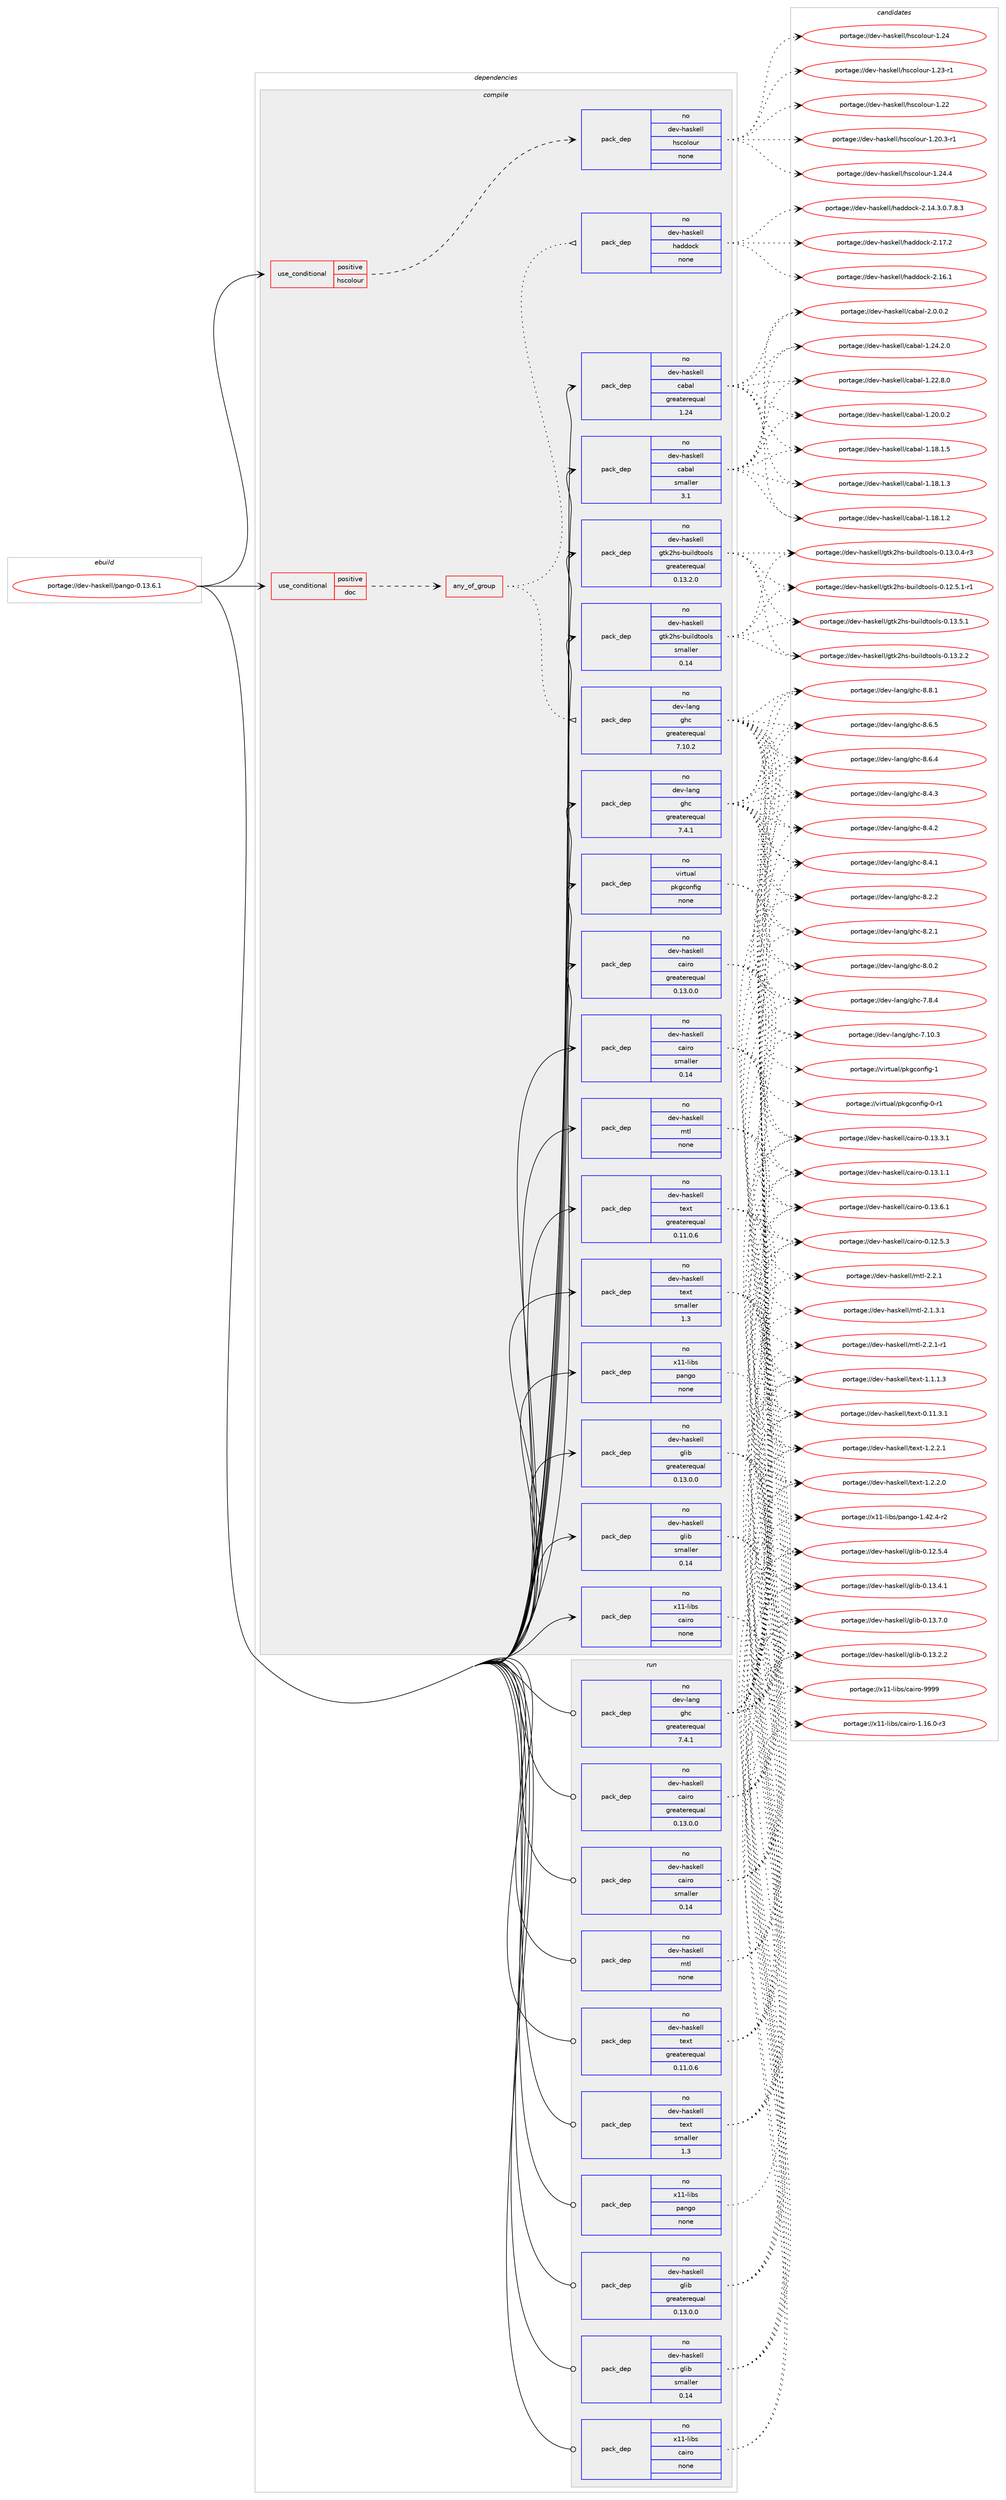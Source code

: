 digraph prolog {

# *************
# Graph options
# *************

newrank=true;
concentrate=true;
compound=true;
graph [rankdir=LR,fontname=Helvetica,fontsize=10,ranksep=1.5];#, ranksep=2.5, nodesep=0.2];
edge  [arrowhead=vee];
node  [fontname=Helvetica,fontsize=10];

# **********
# The ebuild
# **********

subgraph cluster_leftcol {
color=gray;
label=<<i>ebuild</i>>;
id [label="portage://dev-haskell/pango-0.13.6.1", color=red, width=4, href="../dev-haskell/pango-0.13.6.1.svg"];
}

# ****************
# The dependencies
# ****************

subgraph cluster_midcol {
color=gray;
label=<<i>dependencies</i>>;
subgraph cluster_compile {
fillcolor="#eeeeee";
style=filled;
label=<<i>compile</i>>;
subgraph cond132307 {
dependency549169 [label=<<TABLE BORDER="0" CELLBORDER="1" CELLSPACING="0" CELLPADDING="4"><TR><TD ROWSPAN="3" CELLPADDING="10">use_conditional</TD></TR><TR><TD>positive</TD></TR><TR><TD>doc</TD></TR></TABLE>>, shape=none, color=red];
subgraph any5945 {
dependency549170 [label=<<TABLE BORDER="0" CELLBORDER="1" CELLSPACING="0" CELLPADDING="4"><TR><TD CELLPADDING="10">any_of_group</TD></TR></TABLE>>, shape=none, color=red];subgraph pack410680 {
dependency549171 [label=<<TABLE BORDER="0" CELLBORDER="1" CELLSPACING="0" CELLPADDING="4" WIDTH="220"><TR><TD ROWSPAN="6" CELLPADDING="30">pack_dep</TD></TR><TR><TD WIDTH="110">no</TD></TR><TR><TD>dev-haskell</TD></TR><TR><TD>haddock</TD></TR><TR><TD>none</TD></TR><TR><TD></TD></TR></TABLE>>, shape=none, color=blue];
}
dependency549170:e -> dependency549171:w [weight=20,style="dotted",arrowhead="oinv"];
subgraph pack410681 {
dependency549172 [label=<<TABLE BORDER="0" CELLBORDER="1" CELLSPACING="0" CELLPADDING="4" WIDTH="220"><TR><TD ROWSPAN="6" CELLPADDING="30">pack_dep</TD></TR><TR><TD WIDTH="110">no</TD></TR><TR><TD>dev-lang</TD></TR><TR><TD>ghc</TD></TR><TR><TD>greaterequal</TD></TR><TR><TD>7.10.2</TD></TR></TABLE>>, shape=none, color=blue];
}
dependency549170:e -> dependency549172:w [weight=20,style="dotted",arrowhead="oinv"];
}
dependency549169:e -> dependency549170:w [weight=20,style="dashed",arrowhead="vee"];
}
id:e -> dependency549169:w [weight=20,style="solid",arrowhead="vee"];
subgraph cond132308 {
dependency549173 [label=<<TABLE BORDER="0" CELLBORDER="1" CELLSPACING="0" CELLPADDING="4"><TR><TD ROWSPAN="3" CELLPADDING="10">use_conditional</TD></TR><TR><TD>positive</TD></TR><TR><TD>hscolour</TD></TR></TABLE>>, shape=none, color=red];
subgraph pack410682 {
dependency549174 [label=<<TABLE BORDER="0" CELLBORDER="1" CELLSPACING="0" CELLPADDING="4" WIDTH="220"><TR><TD ROWSPAN="6" CELLPADDING="30">pack_dep</TD></TR><TR><TD WIDTH="110">no</TD></TR><TR><TD>dev-haskell</TD></TR><TR><TD>hscolour</TD></TR><TR><TD>none</TD></TR><TR><TD></TD></TR></TABLE>>, shape=none, color=blue];
}
dependency549173:e -> dependency549174:w [weight=20,style="dashed",arrowhead="vee"];
}
id:e -> dependency549173:w [weight=20,style="solid",arrowhead="vee"];
subgraph pack410683 {
dependency549175 [label=<<TABLE BORDER="0" CELLBORDER="1" CELLSPACING="0" CELLPADDING="4" WIDTH="220"><TR><TD ROWSPAN="6" CELLPADDING="30">pack_dep</TD></TR><TR><TD WIDTH="110">no</TD></TR><TR><TD>dev-haskell</TD></TR><TR><TD>cabal</TD></TR><TR><TD>greaterequal</TD></TR><TR><TD>1.24</TD></TR></TABLE>>, shape=none, color=blue];
}
id:e -> dependency549175:w [weight=20,style="solid",arrowhead="vee"];
subgraph pack410684 {
dependency549176 [label=<<TABLE BORDER="0" CELLBORDER="1" CELLSPACING="0" CELLPADDING="4" WIDTH="220"><TR><TD ROWSPAN="6" CELLPADDING="30">pack_dep</TD></TR><TR><TD WIDTH="110">no</TD></TR><TR><TD>dev-haskell</TD></TR><TR><TD>cabal</TD></TR><TR><TD>smaller</TD></TR><TR><TD>3.1</TD></TR></TABLE>>, shape=none, color=blue];
}
id:e -> dependency549176:w [weight=20,style="solid",arrowhead="vee"];
subgraph pack410685 {
dependency549177 [label=<<TABLE BORDER="0" CELLBORDER="1" CELLSPACING="0" CELLPADDING="4" WIDTH="220"><TR><TD ROWSPAN="6" CELLPADDING="30">pack_dep</TD></TR><TR><TD WIDTH="110">no</TD></TR><TR><TD>dev-haskell</TD></TR><TR><TD>cairo</TD></TR><TR><TD>greaterequal</TD></TR><TR><TD>0.13.0.0</TD></TR></TABLE>>, shape=none, color=blue];
}
id:e -> dependency549177:w [weight=20,style="solid",arrowhead="vee"];
subgraph pack410686 {
dependency549178 [label=<<TABLE BORDER="0" CELLBORDER="1" CELLSPACING="0" CELLPADDING="4" WIDTH="220"><TR><TD ROWSPAN="6" CELLPADDING="30">pack_dep</TD></TR><TR><TD WIDTH="110">no</TD></TR><TR><TD>dev-haskell</TD></TR><TR><TD>cairo</TD></TR><TR><TD>smaller</TD></TR><TR><TD>0.14</TD></TR></TABLE>>, shape=none, color=blue];
}
id:e -> dependency549178:w [weight=20,style="solid",arrowhead="vee"];
subgraph pack410687 {
dependency549179 [label=<<TABLE BORDER="0" CELLBORDER="1" CELLSPACING="0" CELLPADDING="4" WIDTH="220"><TR><TD ROWSPAN="6" CELLPADDING="30">pack_dep</TD></TR><TR><TD WIDTH="110">no</TD></TR><TR><TD>dev-haskell</TD></TR><TR><TD>glib</TD></TR><TR><TD>greaterequal</TD></TR><TR><TD>0.13.0.0</TD></TR></TABLE>>, shape=none, color=blue];
}
id:e -> dependency549179:w [weight=20,style="solid",arrowhead="vee"];
subgraph pack410688 {
dependency549180 [label=<<TABLE BORDER="0" CELLBORDER="1" CELLSPACING="0" CELLPADDING="4" WIDTH="220"><TR><TD ROWSPAN="6" CELLPADDING="30">pack_dep</TD></TR><TR><TD WIDTH="110">no</TD></TR><TR><TD>dev-haskell</TD></TR><TR><TD>glib</TD></TR><TR><TD>smaller</TD></TR><TR><TD>0.14</TD></TR></TABLE>>, shape=none, color=blue];
}
id:e -> dependency549180:w [weight=20,style="solid",arrowhead="vee"];
subgraph pack410689 {
dependency549181 [label=<<TABLE BORDER="0" CELLBORDER="1" CELLSPACING="0" CELLPADDING="4" WIDTH="220"><TR><TD ROWSPAN="6" CELLPADDING="30">pack_dep</TD></TR><TR><TD WIDTH="110">no</TD></TR><TR><TD>dev-haskell</TD></TR><TR><TD>gtk2hs-buildtools</TD></TR><TR><TD>greaterequal</TD></TR><TR><TD>0.13.2.0</TD></TR></TABLE>>, shape=none, color=blue];
}
id:e -> dependency549181:w [weight=20,style="solid",arrowhead="vee"];
subgraph pack410690 {
dependency549182 [label=<<TABLE BORDER="0" CELLBORDER="1" CELLSPACING="0" CELLPADDING="4" WIDTH="220"><TR><TD ROWSPAN="6" CELLPADDING="30">pack_dep</TD></TR><TR><TD WIDTH="110">no</TD></TR><TR><TD>dev-haskell</TD></TR><TR><TD>gtk2hs-buildtools</TD></TR><TR><TD>smaller</TD></TR><TR><TD>0.14</TD></TR></TABLE>>, shape=none, color=blue];
}
id:e -> dependency549182:w [weight=20,style="solid",arrowhead="vee"];
subgraph pack410691 {
dependency549183 [label=<<TABLE BORDER="0" CELLBORDER="1" CELLSPACING="0" CELLPADDING="4" WIDTH="220"><TR><TD ROWSPAN="6" CELLPADDING="30">pack_dep</TD></TR><TR><TD WIDTH="110">no</TD></TR><TR><TD>dev-haskell</TD></TR><TR><TD>mtl</TD></TR><TR><TD>none</TD></TR><TR><TD></TD></TR></TABLE>>, shape=none, color=blue];
}
id:e -> dependency549183:w [weight=20,style="solid",arrowhead="vee"];
subgraph pack410692 {
dependency549184 [label=<<TABLE BORDER="0" CELLBORDER="1" CELLSPACING="0" CELLPADDING="4" WIDTH="220"><TR><TD ROWSPAN="6" CELLPADDING="30">pack_dep</TD></TR><TR><TD WIDTH="110">no</TD></TR><TR><TD>dev-haskell</TD></TR><TR><TD>text</TD></TR><TR><TD>greaterequal</TD></TR><TR><TD>0.11.0.6</TD></TR></TABLE>>, shape=none, color=blue];
}
id:e -> dependency549184:w [weight=20,style="solid",arrowhead="vee"];
subgraph pack410693 {
dependency549185 [label=<<TABLE BORDER="0" CELLBORDER="1" CELLSPACING="0" CELLPADDING="4" WIDTH="220"><TR><TD ROWSPAN="6" CELLPADDING="30">pack_dep</TD></TR><TR><TD WIDTH="110">no</TD></TR><TR><TD>dev-haskell</TD></TR><TR><TD>text</TD></TR><TR><TD>smaller</TD></TR><TR><TD>1.3</TD></TR></TABLE>>, shape=none, color=blue];
}
id:e -> dependency549185:w [weight=20,style="solid",arrowhead="vee"];
subgraph pack410694 {
dependency549186 [label=<<TABLE BORDER="0" CELLBORDER="1" CELLSPACING="0" CELLPADDING="4" WIDTH="220"><TR><TD ROWSPAN="6" CELLPADDING="30">pack_dep</TD></TR><TR><TD WIDTH="110">no</TD></TR><TR><TD>dev-lang</TD></TR><TR><TD>ghc</TD></TR><TR><TD>greaterequal</TD></TR><TR><TD>7.4.1</TD></TR></TABLE>>, shape=none, color=blue];
}
id:e -> dependency549186:w [weight=20,style="solid",arrowhead="vee"];
subgraph pack410695 {
dependency549187 [label=<<TABLE BORDER="0" CELLBORDER="1" CELLSPACING="0" CELLPADDING="4" WIDTH="220"><TR><TD ROWSPAN="6" CELLPADDING="30">pack_dep</TD></TR><TR><TD WIDTH="110">no</TD></TR><TR><TD>virtual</TD></TR><TR><TD>pkgconfig</TD></TR><TR><TD>none</TD></TR><TR><TD></TD></TR></TABLE>>, shape=none, color=blue];
}
id:e -> dependency549187:w [weight=20,style="solid",arrowhead="vee"];
subgraph pack410696 {
dependency549188 [label=<<TABLE BORDER="0" CELLBORDER="1" CELLSPACING="0" CELLPADDING="4" WIDTH="220"><TR><TD ROWSPAN="6" CELLPADDING="30">pack_dep</TD></TR><TR><TD WIDTH="110">no</TD></TR><TR><TD>x11-libs</TD></TR><TR><TD>cairo</TD></TR><TR><TD>none</TD></TR><TR><TD></TD></TR></TABLE>>, shape=none, color=blue];
}
id:e -> dependency549188:w [weight=20,style="solid",arrowhead="vee"];
subgraph pack410697 {
dependency549189 [label=<<TABLE BORDER="0" CELLBORDER="1" CELLSPACING="0" CELLPADDING="4" WIDTH="220"><TR><TD ROWSPAN="6" CELLPADDING="30">pack_dep</TD></TR><TR><TD WIDTH="110">no</TD></TR><TR><TD>x11-libs</TD></TR><TR><TD>pango</TD></TR><TR><TD>none</TD></TR><TR><TD></TD></TR></TABLE>>, shape=none, color=blue];
}
id:e -> dependency549189:w [weight=20,style="solid",arrowhead="vee"];
}
subgraph cluster_compileandrun {
fillcolor="#eeeeee";
style=filled;
label=<<i>compile and run</i>>;
}
subgraph cluster_run {
fillcolor="#eeeeee";
style=filled;
label=<<i>run</i>>;
subgraph pack410698 {
dependency549190 [label=<<TABLE BORDER="0" CELLBORDER="1" CELLSPACING="0" CELLPADDING="4" WIDTH="220"><TR><TD ROWSPAN="6" CELLPADDING="30">pack_dep</TD></TR><TR><TD WIDTH="110">no</TD></TR><TR><TD>dev-haskell</TD></TR><TR><TD>cairo</TD></TR><TR><TD>greaterequal</TD></TR><TR><TD>0.13.0.0</TD></TR></TABLE>>, shape=none, color=blue];
}
id:e -> dependency549190:w [weight=20,style="solid",arrowhead="odot"];
subgraph pack410699 {
dependency549191 [label=<<TABLE BORDER="0" CELLBORDER="1" CELLSPACING="0" CELLPADDING="4" WIDTH="220"><TR><TD ROWSPAN="6" CELLPADDING="30">pack_dep</TD></TR><TR><TD WIDTH="110">no</TD></TR><TR><TD>dev-haskell</TD></TR><TR><TD>cairo</TD></TR><TR><TD>smaller</TD></TR><TR><TD>0.14</TD></TR></TABLE>>, shape=none, color=blue];
}
id:e -> dependency549191:w [weight=20,style="solid",arrowhead="odot"];
subgraph pack410700 {
dependency549192 [label=<<TABLE BORDER="0" CELLBORDER="1" CELLSPACING="0" CELLPADDING="4" WIDTH="220"><TR><TD ROWSPAN="6" CELLPADDING="30">pack_dep</TD></TR><TR><TD WIDTH="110">no</TD></TR><TR><TD>dev-haskell</TD></TR><TR><TD>glib</TD></TR><TR><TD>greaterequal</TD></TR><TR><TD>0.13.0.0</TD></TR></TABLE>>, shape=none, color=blue];
}
id:e -> dependency549192:w [weight=20,style="solid",arrowhead="odot"];
subgraph pack410701 {
dependency549193 [label=<<TABLE BORDER="0" CELLBORDER="1" CELLSPACING="0" CELLPADDING="4" WIDTH="220"><TR><TD ROWSPAN="6" CELLPADDING="30">pack_dep</TD></TR><TR><TD WIDTH="110">no</TD></TR><TR><TD>dev-haskell</TD></TR><TR><TD>glib</TD></TR><TR><TD>smaller</TD></TR><TR><TD>0.14</TD></TR></TABLE>>, shape=none, color=blue];
}
id:e -> dependency549193:w [weight=20,style="solid",arrowhead="odot"];
subgraph pack410702 {
dependency549194 [label=<<TABLE BORDER="0" CELLBORDER="1" CELLSPACING="0" CELLPADDING="4" WIDTH="220"><TR><TD ROWSPAN="6" CELLPADDING="30">pack_dep</TD></TR><TR><TD WIDTH="110">no</TD></TR><TR><TD>dev-haskell</TD></TR><TR><TD>mtl</TD></TR><TR><TD>none</TD></TR><TR><TD></TD></TR></TABLE>>, shape=none, color=blue];
}
id:e -> dependency549194:w [weight=20,style="solid",arrowhead="odot"];
subgraph pack410703 {
dependency549195 [label=<<TABLE BORDER="0" CELLBORDER="1" CELLSPACING="0" CELLPADDING="4" WIDTH="220"><TR><TD ROWSPAN="6" CELLPADDING="30">pack_dep</TD></TR><TR><TD WIDTH="110">no</TD></TR><TR><TD>dev-haskell</TD></TR><TR><TD>text</TD></TR><TR><TD>greaterequal</TD></TR><TR><TD>0.11.0.6</TD></TR></TABLE>>, shape=none, color=blue];
}
id:e -> dependency549195:w [weight=20,style="solid",arrowhead="odot"];
subgraph pack410704 {
dependency549196 [label=<<TABLE BORDER="0" CELLBORDER="1" CELLSPACING="0" CELLPADDING="4" WIDTH="220"><TR><TD ROWSPAN="6" CELLPADDING="30">pack_dep</TD></TR><TR><TD WIDTH="110">no</TD></TR><TR><TD>dev-haskell</TD></TR><TR><TD>text</TD></TR><TR><TD>smaller</TD></TR><TR><TD>1.3</TD></TR></TABLE>>, shape=none, color=blue];
}
id:e -> dependency549196:w [weight=20,style="solid",arrowhead="odot"];
subgraph pack410705 {
dependency549197 [label=<<TABLE BORDER="0" CELLBORDER="1" CELLSPACING="0" CELLPADDING="4" WIDTH="220"><TR><TD ROWSPAN="6" CELLPADDING="30">pack_dep</TD></TR><TR><TD WIDTH="110">no</TD></TR><TR><TD>dev-lang</TD></TR><TR><TD>ghc</TD></TR><TR><TD>greaterequal</TD></TR><TR><TD>7.4.1</TD></TR></TABLE>>, shape=none, color=blue];
}
id:e -> dependency549197:w [weight=20,style="solid",arrowhead="odot"];
subgraph pack410706 {
dependency549198 [label=<<TABLE BORDER="0" CELLBORDER="1" CELLSPACING="0" CELLPADDING="4" WIDTH="220"><TR><TD ROWSPAN="6" CELLPADDING="30">pack_dep</TD></TR><TR><TD WIDTH="110">no</TD></TR><TR><TD>x11-libs</TD></TR><TR><TD>cairo</TD></TR><TR><TD>none</TD></TR><TR><TD></TD></TR></TABLE>>, shape=none, color=blue];
}
id:e -> dependency549198:w [weight=20,style="solid",arrowhead="odot"];
subgraph pack410707 {
dependency549199 [label=<<TABLE BORDER="0" CELLBORDER="1" CELLSPACING="0" CELLPADDING="4" WIDTH="220"><TR><TD ROWSPAN="6" CELLPADDING="30">pack_dep</TD></TR><TR><TD WIDTH="110">no</TD></TR><TR><TD>x11-libs</TD></TR><TR><TD>pango</TD></TR><TR><TD>none</TD></TR><TR><TD></TD></TR></TABLE>>, shape=none, color=blue];
}
id:e -> dependency549199:w [weight=20,style="solid",arrowhead="odot"];
}
}

# **************
# The candidates
# **************

subgraph cluster_choices {
rank=same;
color=gray;
label=<<i>candidates</i>>;

subgraph choice410680 {
color=black;
nodesep=1;
choice100101118451049711510710110810847104971001001119910745504649554650 [label="portage://dev-haskell/haddock-2.17.2", color=red, width=4,href="../dev-haskell/haddock-2.17.2.svg"];
choice100101118451049711510710110810847104971001001119910745504649544649 [label="portage://dev-haskell/haddock-2.16.1", color=red, width=4,href="../dev-haskell/haddock-2.16.1.svg"];
choice1001011184510497115107101108108471049710010011199107455046495246514648465546564651 [label="portage://dev-haskell/haddock-2.14.3.0.7.8.3", color=red, width=4,href="../dev-haskell/haddock-2.14.3.0.7.8.3.svg"];
dependency549171:e -> choice100101118451049711510710110810847104971001001119910745504649554650:w [style=dotted,weight="100"];
dependency549171:e -> choice100101118451049711510710110810847104971001001119910745504649544649:w [style=dotted,weight="100"];
dependency549171:e -> choice1001011184510497115107101108108471049710010011199107455046495246514648465546564651:w [style=dotted,weight="100"];
}
subgraph choice410681 {
color=black;
nodesep=1;
choice10010111845108971101034710310499455646564649 [label="portage://dev-lang/ghc-8.8.1", color=red, width=4,href="../dev-lang/ghc-8.8.1.svg"];
choice10010111845108971101034710310499455646544653 [label="portage://dev-lang/ghc-8.6.5", color=red, width=4,href="../dev-lang/ghc-8.6.5.svg"];
choice10010111845108971101034710310499455646544652 [label="portage://dev-lang/ghc-8.6.4", color=red, width=4,href="../dev-lang/ghc-8.6.4.svg"];
choice10010111845108971101034710310499455646524651 [label="portage://dev-lang/ghc-8.4.3", color=red, width=4,href="../dev-lang/ghc-8.4.3.svg"];
choice10010111845108971101034710310499455646524650 [label="portage://dev-lang/ghc-8.4.2", color=red, width=4,href="../dev-lang/ghc-8.4.2.svg"];
choice10010111845108971101034710310499455646524649 [label="portage://dev-lang/ghc-8.4.1", color=red, width=4,href="../dev-lang/ghc-8.4.1.svg"];
choice10010111845108971101034710310499455646504650 [label="portage://dev-lang/ghc-8.2.2", color=red, width=4,href="../dev-lang/ghc-8.2.2.svg"];
choice10010111845108971101034710310499455646504649 [label="portage://dev-lang/ghc-8.2.1", color=red, width=4,href="../dev-lang/ghc-8.2.1.svg"];
choice10010111845108971101034710310499455646484650 [label="portage://dev-lang/ghc-8.0.2", color=red, width=4,href="../dev-lang/ghc-8.0.2.svg"];
choice10010111845108971101034710310499455546564652 [label="portage://dev-lang/ghc-7.8.4", color=red, width=4,href="../dev-lang/ghc-7.8.4.svg"];
choice1001011184510897110103471031049945554649484651 [label="portage://dev-lang/ghc-7.10.3", color=red, width=4,href="../dev-lang/ghc-7.10.3.svg"];
dependency549172:e -> choice10010111845108971101034710310499455646564649:w [style=dotted,weight="100"];
dependency549172:e -> choice10010111845108971101034710310499455646544653:w [style=dotted,weight="100"];
dependency549172:e -> choice10010111845108971101034710310499455646544652:w [style=dotted,weight="100"];
dependency549172:e -> choice10010111845108971101034710310499455646524651:w [style=dotted,weight="100"];
dependency549172:e -> choice10010111845108971101034710310499455646524650:w [style=dotted,weight="100"];
dependency549172:e -> choice10010111845108971101034710310499455646524649:w [style=dotted,weight="100"];
dependency549172:e -> choice10010111845108971101034710310499455646504650:w [style=dotted,weight="100"];
dependency549172:e -> choice10010111845108971101034710310499455646504649:w [style=dotted,weight="100"];
dependency549172:e -> choice10010111845108971101034710310499455646484650:w [style=dotted,weight="100"];
dependency549172:e -> choice10010111845108971101034710310499455546564652:w [style=dotted,weight="100"];
dependency549172:e -> choice1001011184510897110103471031049945554649484651:w [style=dotted,weight="100"];
}
subgraph choice410682 {
color=black;
nodesep=1;
choice1001011184510497115107101108108471041159911110811111711445494650524652 [label="portage://dev-haskell/hscolour-1.24.4", color=red, width=4,href="../dev-haskell/hscolour-1.24.4.svg"];
choice100101118451049711510710110810847104115991111081111171144549465052 [label="portage://dev-haskell/hscolour-1.24", color=red, width=4,href="../dev-haskell/hscolour-1.24.svg"];
choice1001011184510497115107101108108471041159911110811111711445494650514511449 [label="portage://dev-haskell/hscolour-1.23-r1", color=red, width=4,href="../dev-haskell/hscolour-1.23-r1.svg"];
choice100101118451049711510710110810847104115991111081111171144549465050 [label="portage://dev-haskell/hscolour-1.22", color=red, width=4,href="../dev-haskell/hscolour-1.22.svg"];
choice10010111845104971151071011081084710411599111108111117114454946504846514511449 [label="portage://dev-haskell/hscolour-1.20.3-r1", color=red, width=4,href="../dev-haskell/hscolour-1.20.3-r1.svg"];
dependency549174:e -> choice1001011184510497115107101108108471041159911110811111711445494650524652:w [style=dotted,weight="100"];
dependency549174:e -> choice100101118451049711510710110810847104115991111081111171144549465052:w [style=dotted,weight="100"];
dependency549174:e -> choice1001011184510497115107101108108471041159911110811111711445494650514511449:w [style=dotted,weight="100"];
dependency549174:e -> choice100101118451049711510710110810847104115991111081111171144549465050:w [style=dotted,weight="100"];
dependency549174:e -> choice10010111845104971151071011081084710411599111108111117114454946504846514511449:w [style=dotted,weight="100"];
}
subgraph choice410683 {
color=black;
nodesep=1;
choice100101118451049711510710110810847999798971084550464846484650 [label="portage://dev-haskell/cabal-2.0.0.2", color=red, width=4,href="../dev-haskell/cabal-2.0.0.2.svg"];
choice10010111845104971151071011081084799979897108454946505246504648 [label="portage://dev-haskell/cabal-1.24.2.0", color=red, width=4,href="../dev-haskell/cabal-1.24.2.0.svg"];
choice10010111845104971151071011081084799979897108454946505046564648 [label="portage://dev-haskell/cabal-1.22.8.0", color=red, width=4,href="../dev-haskell/cabal-1.22.8.0.svg"];
choice10010111845104971151071011081084799979897108454946504846484650 [label="portage://dev-haskell/cabal-1.20.0.2", color=red, width=4,href="../dev-haskell/cabal-1.20.0.2.svg"];
choice10010111845104971151071011081084799979897108454946495646494653 [label="portage://dev-haskell/cabal-1.18.1.5", color=red, width=4,href="../dev-haskell/cabal-1.18.1.5.svg"];
choice10010111845104971151071011081084799979897108454946495646494651 [label="portage://dev-haskell/cabal-1.18.1.3", color=red, width=4,href="../dev-haskell/cabal-1.18.1.3.svg"];
choice10010111845104971151071011081084799979897108454946495646494650 [label="portage://dev-haskell/cabal-1.18.1.2", color=red, width=4,href="../dev-haskell/cabal-1.18.1.2.svg"];
dependency549175:e -> choice100101118451049711510710110810847999798971084550464846484650:w [style=dotted,weight="100"];
dependency549175:e -> choice10010111845104971151071011081084799979897108454946505246504648:w [style=dotted,weight="100"];
dependency549175:e -> choice10010111845104971151071011081084799979897108454946505046564648:w [style=dotted,weight="100"];
dependency549175:e -> choice10010111845104971151071011081084799979897108454946504846484650:w [style=dotted,weight="100"];
dependency549175:e -> choice10010111845104971151071011081084799979897108454946495646494653:w [style=dotted,weight="100"];
dependency549175:e -> choice10010111845104971151071011081084799979897108454946495646494651:w [style=dotted,weight="100"];
dependency549175:e -> choice10010111845104971151071011081084799979897108454946495646494650:w [style=dotted,weight="100"];
}
subgraph choice410684 {
color=black;
nodesep=1;
choice100101118451049711510710110810847999798971084550464846484650 [label="portage://dev-haskell/cabal-2.0.0.2", color=red, width=4,href="../dev-haskell/cabal-2.0.0.2.svg"];
choice10010111845104971151071011081084799979897108454946505246504648 [label="portage://dev-haskell/cabal-1.24.2.0", color=red, width=4,href="../dev-haskell/cabal-1.24.2.0.svg"];
choice10010111845104971151071011081084799979897108454946505046564648 [label="portage://dev-haskell/cabal-1.22.8.0", color=red, width=4,href="../dev-haskell/cabal-1.22.8.0.svg"];
choice10010111845104971151071011081084799979897108454946504846484650 [label="portage://dev-haskell/cabal-1.20.0.2", color=red, width=4,href="../dev-haskell/cabal-1.20.0.2.svg"];
choice10010111845104971151071011081084799979897108454946495646494653 [label="portage://dev-haskell/cabal-1.18.1.5", color=red, width=4,href="../dev-haskell/cabal-1.18.1.5.svg"];
choice10010111845104971151071011081084799979897108454946495646494651 [label="portage://dev-haskell/cabal-1.18.1.3", color=red, width=4,href="../dev-haskell/cabal-1.18.1.3.svg"];
choice10010111845104971151071011081084799979897108454946495646494650 [label="portage://dev-haskell/cabal-1.18.1.2", color=red, width=4,href="../dev-haskell/cabal-1.18.1.2.svg"];
dependency549176:e -> choice100101118451049711510710110810847999798971084550464846484650:w [style=dotted,weight="100"];
dependency549176:e -> choice10010111845104971151071011081084799979897108454946505246504648:w [style=dotted,weight="100"];
dependency549176:e -> choice10010111845104971151071011081084799979897108454946505046564648:w [style=dotted,weight="100"];
dependency549176:e -> choice10010111845104971151071011081084799979897108454946504846484650:w [style=dotted,weight="100"];
dependency549176:e -> choice10010111845104971151071011081084799979897108454946495646494653:w [style=dotted,weight="100"];
dependency549176:e -> choice10010111845104971151071011081084799979897108454946495646494651:w [style=dotted,weight="100"];
dependency549176:e -> choice10010111845104971151071011081084799979897108454946495646494650:w [style=dotted,weight="100"];
}
subgraph choice410685 {
color=black;
nodesep=1;
choice1001011184510497115107101108108479997105114111454846495146544649 [label="portage://dev-haskell/cairo-0.13.6.1", color=red, width=4,href="../dev-haskell/cairo-0.13.6.1.svg"];
choice1001011184510497115107101108108479997105114111454846495146514649 [label="portage://dev-haskell/cairo-0.13.3.1", color=red, width=4,href="../dev-haskell/cairo-0.13.3.1.svg"];
choice1001011184510497115107101108108479997105114111454846495146494649 [label="portage://dev-haskell/cairo-0.13.1.1", color=red, width=4,href="../dev-haskell/cairo-0.13.1.1.svg"];
choice1001011184510497115107101108108479997105114111454846495046534651 [label="portage://dev-haskell/cairo-0.12.5.3", color=red, width=4,href="../dev-haskell/cairo-0.12.5.3.svg"];
dependency549177:e -> choice1001011184510497115107101108108479997105114111454846495146544649:w [style=dotted,weight="100"];
dependency549177:e -> choice1001011184510497115107101108108479997105114111454846495146514649:w [style=dotted,weight="100"];
dependency549177:e -> choice1001011184510497115107101108108479997105114111454846495146494649:w [style=dotted,weight="100"];
dependency549177:e -> choice1001011184510497115107101108108479997105114111454846495046534651:w [style=dotted,weight="100"];
}
subgraph choice410686 {
color=black;
nodesep=1;
choice1001011184510497115107101108108479997105114111454846495146544649 [label="portage://dev-haskell/cairo-0.13.6.1", color=red, width=4,href="../dev-haskell/cairo-0.13.6.1.svg"];
choice1001011184510497115107101108108479997105114111454846495146514649 [label="portage://dev-haskell/cairo-0.13.3.1", color=red, width=4,href="../dev-haskell/cairo-0.13.3.1.svg"];
choice1001011184510497115107101108108479997105114111454846495146494649 [label="portage://dev-haskell/cairo-0.13.1.1", color=red, width=4,href="../dev-haskell/cairo-0.13.1.1.svg"];
choice1001011184510497115107101108108479997105114111454846495046534651 [label="portage://dev-haskell/cairo-0.12.5.3", color=red, width=4,href="../dev-haskell/cairo-0.12.5.3.svg"];
dependency549178:e -> choice1001011184510497115107101108108479997105114111454846495146544649:w [style=dotted,weight="100"];
dependency549178:e -> choice1001011184510497115107101108108479997105114111454846495146514649:w [style=dotted,weight="100"];
dependency549178:e -> choice1001011184510497115107101108108479997105114111454846495146494649:w [style=dotted,weight="100"];
dependency549178:e -> choice1001011184510497115107101108108479997105114111454846495046534651:w [style=dotted,weight="100"];
}
subgraph choice410687 {
color=black;
nodesep=1;
choice10010111845104971151071011081084710310810598454846495146554648 [label="portage://dev-haskell/glib-0.13.7.0", color=red, width=4,href="../dev-haskell/glib-0.13.7.0.svg"];
choice10010111845104971151071011081084710310810598454846495146524649 [label="portage://dev-haskell/glib-0.13.4.1", color=red, width=4,href="../dev-haskell/glib-0.13.4.1.svg"];
choice10010111845104971151071011081084710310810598454846495146504650 [label="portage://dev-haskell/glib-0.13.2.2", color=red, width=4,href="../dev-haskell/glib-0.13.2.2.svg"];
choice10010111845104971151071011081084710310810598454846495046534652 [label="portage://dev-haskell/glib-0.12.5.4", color=red, width=4,href="../dev-haskell/glib-0.12.5.4.svg"];
dependency549179:e -> choice10010111845104971151071011081084710310810598454846495146554648:w [style=dotted,weight="100"];
dependency549179:e -> choice10010111845104971151071011081084710310810598454846495146524649:w [style=dotted,weight="100"];
dependency549179:e -> choice10010111845104971151071011081084710310810598454846495146504650:w [style=dotted,weight="100"];
dependency549179:e -> choice10010111845104971151071011081084710310810598454846495046534652:w [style=dotted,weight="100"];
}
subgraph choice410688 {
color=black;
nodesep=1;
choice10010111845104971151071011081084710310810598454846495146554648 [label="portage://dev-haskell/glib-0.13.7.0", color=red, width=4,href="../dev-haskell/glib-0.13.7.0.svg"];
choice10010111845104971151071011081084710310810598454846495146524649 [label="portage://dev-haskell/glib-0.13.4.1", color=red, width=4,href="../dev-haskell/glib-0.13.4.1.svg"];
choice10010111845104971151071011081084710310810598454846495146504650 [label="portage://dev-haskell/glib-0.13.2.2", color=red, width=4,href="../dev-haskell/glib-0.13.2.2.svg"];
choice10010111845104971151071011081084710310810598454846495046534652 [label="portage://dev-haskell/glib-0.12.5.4", color=red, width=4,href="../dev-haskell/glib-0.12.5.4.svg"];
dependency549180:e -> choice10010111845104971151071011081084710310810598454846495146554648:w [style=dotted,weight="100"];
dependency549180:e -> choice10010111845104971151071011081084710310810598454846495146524649:w [style=dotted,weight="100"];
dependency549180:e -> choice10010111845104971151071011081084710310810598454846495146504650:w [style=dotted,weight="100"];
dependency549180:e -> choice10010111845104971151071011081084710310810598454846495046534652:w [style=dotted,weight="100"];
}
subgraph choice410689 {
color=black;
nodesep=1;
choice100101118451049711510710110810847103116107501041154598117105108100116111111108115454846495146534649 [label="portage://dev-haskell/gtk2hs-buildtools-0.13.5.1", color=red, width=4,href="../dev-haskell/gtk2hs-buildtools-0.13.5.1.svg"];
choice100101118451049711510710110810847103116107501041154598117105108100116111111108115454846495146504650 [label="portage://dev-haskell/gtk2hs-buildtools-0.13.2.2", color=red, width=4,href="../dev-haskell/gtk2hs-buildtools-0.13.2.2.svg"];
choice1001011184510497115107101108108471031161075010411545981171051081001161111111081154548464951464846524511451 [label="portage://dev-haskell/gtk2hs-buildtools-0.13.0.4-r3", color=red, width=4,href="../dev-haskell/gtk2hs-buildtools-0.13.0.4-r3.svg"];
choice1001011184510497115107101108108471031161075010411545981171051081001161111111081154548464950465346494511449 [label="portage://dev-haskell/gtk2hs-buildtools-0.12.5.1-r1", color=red, width=4,href="../dev-haskell/gtk2hs-buildtools-0.12.5.1-r1.svg"];
dependency549181:e -> choice100101118451049711510710110810847103116107501041154598117105108100116111111108115454846495146534649:w [style=dotted,weight="100"];
dependency549181:e -> choice100101118451049711510710110810847103116107501041154598117105108100116111111108115454846495146504650:w [style=dotted,weight="100"];
dependency549181:e -> choice1001011184510497115107101108108471031161075010411545981171051081001161111111081154548464951464846524511451:w [style=dotted,weight="100"];
dependency549181:e -> choice1001011184510497115107101108108471031161075010411545981171051081001161111111081154548464950465346494511449:w [style=dotted,weight="100"];
}
subgraph choice410690 {
color=black;
nodesep=1;
choice100101118451049711510710110810847103116107501041154598117105108100116111111108115454846495146534649 [label="portage://dev-haskell/gtk2hs-buildtools-0.13.5.1", color=red, width=4,href="../dev-haskell/gtk2hs-buildtools-0.13.5.1.svg"];
choice100101118451049711510710110810847103116107501041154598117105108100116111111108115454846495146504650 [label="portage://dev-haskell/gtk2hs-buildtools-0.13.2.2", color=red, width=4,href="../dev-haskell/gtk2hs-buildtools-0.13.2.2.svg"];
choice1001011184510497115107101108108471031161075010411545981171051081001161111111081154548464951464846524511451 [label="portage://dev-haskell/gtk2hs-buildtools-0.13.0.4-r3", color=red, width=4,href="../dev-haskell/gtk2hs-buildtools-0.13.0.4-r3.svg"];
choice1001011184510497115107101108108471031161075010411545981171051081001161111111081154548464950465346494511449 [label="portage://dev-haskell/gtk2hs-buildtools-0.12.5.1-r1", color=red, width=4,href="../dev-haskell/gtk2hs-buildtools-0.12.5.1-r1.svg"];
dependency549182:e -> choice100101118451049711510710110810847103116107501041154598117105108100116111111108115454846495146534649:w [style=dotted,weight="100"];
dependency549182:e -> choice100101118451049711510710110810847103116107501041154598117105108100116111111108115454846495146504650:w [style=dotted,weight="100"];
dependency549182:e -> choice1001011184510497115107101108108471031161075010411545981171051081001161111111081154548464951464846524511451:w [style=dotted,weight="100"];
dependency549182:e -> choice1001011184510497115107101108108471031161075010411545981171051081001161111111081154548464950465346494511449:w [style=dotted,weight="100"];
}
subgraph choice410691 {
color=black;
nodesep=1;
choice1001011184510497115107101108108471091161084550465046494511449 [label="portage://dev-haskell/mtl-2.2.1-r1", color=red, width=4,href="../dev-haskell/mtl-2.2.1-r1.svg"];
choice100101118451049711510710110810847109116108455046504649 [label="portage://dev-haskell/mtl-2.2.1", color=red, width=4,href="../dev-haskell/mtl-2.2.1.svg"];
choice1001011184510497115107101108108471091161084550464946514649 [label="portage://dev-haskell/mtl-2.1.3.1", color=red, width=4,href="../dev-haskell/mtl-2.1.3.1.svg"];
dependency549183:e -> choice1001011184510497115107101108108471091161084550465046494511449:w [style=dotted,weight="100"];
dependency549183:e -> choice100101118451049711510710110810847109116108455046504649:w [style=dotted,weight="100"];
dependency549183:e -> choice1001011184510497115107101108108471091161084550464946514649:w [style=dotted,weight="100"];
}
subgraph choice410692 {
color=black;
nodesep=1;
choice1001011184510497115107101108108471161011201164549465046504649 [label="portage://dev-haskell/text-1.2.2.1", color=red, width=4,href="../dev-haskell/text-1.2.2.1.svg"];
choice1001011184510497115107101108108471161011201164549465046504648 [label="portage://dev-haskell/text-1.2.2.0", color=red, width=4,href="../dev-haskell/text-1.2.2.0.svg"];
choice1001011184510497115107101108108471161011201164549464946494651 [label="portage://dev-haskell/text-1.1.1.3", color=red, width=4,href="../dev-haskell/text-1.1.1.3.svg"];
choice100101118451049711510710110810847116101120116454846494946514649 [label="portage://dev-haskell/text-0.11.3.1", color=red, width=4,href="../dev-haskell/text-0.11.3.1.svg"];
dependency549184:e -> choice1001011184510497115107101108108471161011201164549465046504649:w [style=dotted,weight="100"];
dependency549184:e -> choice1001011184510497115107101108108471161011201164549465046504648:w [style=dotted,weight="100"];
dependency549184:e -> choice1001011184510497115107101108108471161011201164549464946494651:w [style=dotted,weight="100"];
dependency549184:e -> choice100101118451049711510710110810847116101120116454846494946514649:w [style=dotted,weight="100"];
}
subgraph choice410693 {
color=black;
nodesep=1;
choice1001011184510497115107101108108471161011201164549465046504649 [label="portage://dev-haskell/text-1.2.2.1", color=red, width=4,href="../dev-haskell/text-1.2.2.1.svg"];
choice1001011184510497115107101108108471161011201164549465046504648 [label="portage://dev-haskell/text-1.2.2.0", color=red, width=4,href="../dev-haskell/text-1.2.2.0.svg"];
choice1001011184510497115107101108108471161011201164549464946494651 [label="portage://dev-haskell/text-1.1.1.3", color=red, width=4,href="../dev-haskell/text-1.1.1.3.svg"];
choice100101118451049711510710110810847116101120116454846494946514649 [label="portage://dev-haskell/text-0.11.3.1", color=red, width=4,href="../dev-haskell/text-0.11.3.1.svg"];
dependency549185:e -> choice1001011184510497115107101108108471161011201164549465046504649:w [style=dotted,weight="100"];
dependency549185:e -> choice1001011184510497115107101108108471161011201164549465046504648:w [style=dotted,weight="100"];
dependency549185:e -> choice1001011184510497115107101108108471161011201164549464946494651:w [style=dotted,weight="100"];
dependency549185:e -> choice100101118451049711510710110810847116101120116454846494946514649:w [style=dotted,weight="100"];
}
subgraph choice410694 {
color=black;
nodesep=1;
choice10010111845108971101034710310499455646564649 [label="portage://dev-lang/ghc-8.8.1", color=red, width=4,href="../dev-lang/ghc-8.8.1.svg"];
choice10010111845108971101034710310499455646544653 [label="portage://dev-lang/ghc-8.6.5", color=red, width=4,href="../dev-lang/ghc-8.6.5.svg"];
choice10010111845108971101034710310499455646544652 [label="portage://dev-lang/ghc-8.6.4", color=red, width=4,href="../dev-lang/ghc-8.6.4.svg"];
choice10010111845108971101034710310499455646524651 [label="portage://dev-lang/ghc-8.4.3", color=red, width=4,href="../dev-lang/ghc-8.4.3.svg"];
choice10010111845108971101034710310499455646524650 [label="portage://dev-lang/ghc-8.4.2", color=red, width=4,href="../dev-lang/ghc-8.4.2.svg"];
choice10010111845108971101034710310499455646524649 [label="portage://dev-lang/ghc-8.4.1", color=red, width=4,href="../dev-lang/ghc-8.4.1.svg"];
choice10010111845108971101034710310499455646504650 [label="portage://dev-lang/ghc-8.2.2", color=red, width=4,href="../dev-lang/ghc-8.2.2.svg"];
choice10010111845108971101034710310499455646504649 [label="portage://dev-lang/ghc-8.2.1", color=red, width=4,href="../dev-lang/ghc-8.2.1.svg"];
choice10010111845108971101034710310499455646484650 [label="portage://dev-lang/ghc-8.0.2", color=red, width=4,href="../dev-lang/ghc-8.0.2.svg"];
choice10010111845108971101034710310499455546564652 [label="portage://dev-lang/ghc-7.8.4", color=red, width=4,href="../dev-lang/ghc-7.8.4.svg"];
choice1001011184510897110103471031049945554649484651 [label="portage://dev-lang/ghc-7.10.3", color=red, width=4,href="../dev-lang/ghc-7.10.3.svg"];
dependency549186:e -> choice10010111845108971101034710310499455646564649:w [style=dotted,weight="100"];
dependency549186:e -> choice10010111845108971101034710310499455646544653:w [style=dotted,weight="100"];
dependency549186:e -> choice10010111845108971101034710310499455646544652:w [style=dotted,weight="100"];
dependency549186:e -> choice10010111845108971101034710310499455646524651:w [style=dotted,weight="100"];
dependency549186:e -> choice10010111845108971101034710310499455646524650:w [style=dotted,weight="100"];
dependency549186:e -> choice10010111845108971101034710310499455646524649:w [style=dotted,weight="100"];
dependency549186:e -> choice10010111845108971101034710310499455646504650:w [style=dotted,weight="100"];
dependency549186:e -> choice10010111845108971101034710310499455646504649:w [style=dotted,weight="100"];
dependency549186:e -> choice10010111845108971101034710310499455646484650:w [style=dotted,weight="100"];
dependency549186:e -> choice10010111845108971101034710310499455546564652:w [style=dotted,weight="100"];
dependency549186:e -> choice1001011184510897110103471031049945554649484651:w [style=dotted,weight="100"];
}
subgraph choice410695 {
color=black;
nodesep=1;
choice1181051141161179710847112107103991111101021051034549 [label="portage://virtual/pkgconfig-1", color=red, width=4,href="../virtual/pkgconfig-1.svg"];
choice11810511411611797108471121071039911111010210510345484511449 [label="portage://virtual/pkgconfig-0-r1", color=red, width=4,href="../virtual/pkgconfig-0-r1.svg"];
dependency549187:e -> choice1181051141161179710847112107103991111101021051034549:w [style=dotted,weight="100"];
dependency549187:e -> choice11810511411611797108471121071039911111010210510345484511449:w [style=dotted,weight="100"];
}
subgraph choice410696 {
color=black;
nodesep=1;
choice120494945108105981154799971051141114557575757 [label="portage://x11-libs/cairo-9999", color=red, width=4,href="../x11-libs/cairo-9999.svg"];
choice12049494510810598115479997105114111454946495446484511451 [label="portage://x11-libs/cairo-1.16.0-r3", color=red, width=4,href="../x11-libs/cairo-1.16.0-r3.svg"];
dependency549188:e -> choice120494945108105981154799971051141114557575757:w [style=dotted,weight="100"];
dependency549188:e -> choice12049494510810598115479997105114111454946495446484511451:w [style=dotted,weight="100"];
}
subgraph choice410697 {
color=black;
nodesep=1;
choice120494945108105981154711297110103111454946525046524511450 [label="portage://x11-libs/pango-1.42.4-r2", color=red, width=4,href="../x11-libs/pango-1.42.4-r2.svg"];
dependency549189:e -> choice120494945108105981154711297110103111454946525046524511450:w [style=dotted,weight="100"];
}
subgraph choice410698 {
color=black;
nodesep=1;
choice1001011184510497115107101108108479997105114111454846495146544649 [label="portage://dev-haskell/cairo-0.13.6.1", color=red, width=4,href="../dev-haskell/cairo-0.13.6.1.svg"];
choice1001011184510497115107101108108479997105114111454846495146514649 [label="portage://dev-haskell/cairo-0.13.3.1", color=red, width=4,href="../dev-haskell/cairo-0.13.3.1.svg"];
choice1001011184510497115107101108108479997105114111454846495146494649 [label="portage://dev-haskell/cairo-0.13.1.1", color=red, width=4,href="../dev-haskell/cairo-0.13.1.1.svg"];
choice1001011184510497115107101108108479997105114111454846495046534651 [label="portage://dev-haskell/cairo-0.12.5.3", color=red, width=4,href="../dev-haskell/cairo-0.12.5.3.svg"];
dependency549190:e -> choice1001011184510497115107101108108479997105114111454846495146544649:w [style=dotted,weight="100"];
dependency549190:e -> choice1001011184510497115107101108108479997105114111454846495146514649:w [style=dotted,weight="100"];
dependency549190:e -> choice1001011184510497115107101108108479997105114111454846495146494649:w [style=dotted,weight="100"];
dependency549190:e -> choice1001011184510497115107101108108479997105114111454846495046534651:w [style=dotted,weight="100"];
}
subgraph choice410699 {
color=black;
nodesep=1;
choice1001011184510497115107101108108479997105114111454846495146544649 [label="portage://dev-haskell/cairo-0.13.6.1", color=red, width=4,href="../dev-haskell/cairo-0.13.6.1.svg"];
choice1001011184510497115107101108108479997105114111454846495146514649 [label="portage://dev-haskell/cairo-0.13.3.1", color=red, width=4,href="../dev-haskell/cairo-0.13.3.1.svg"];
choice1001011184510497115107101108108479997105114111454846495146494649 [label="portage://dev-haskell/cairo-0.13.1.1", color=red, width=4,href="../dev-haskell/cairo-0.13.1.1.svg"];
choice1001011184510497115107101108108479997105114111454846495046534651 [label="portage://dev-haskell/cairo-0.12.5.3", color=red, width=4,href="../dev-haskell/cairo-0.12.5.3.svg"];
dependency549191:e -> choice1001011184510497115107101108108479997105114111454846495146544649:w [style=dotted,weight="100"];
dependency549191:e -> choice1001011184510497115107101108108479997105114111454846495146514649:w [style=dotted,weight="100"];
dependency549191:e -> choice1001011184510497115107101108108479997105114111454846495146494649:w [style=dotted,weight="100"];
dependency549191:e -> choice1001011184510497115107101108108479997105114111454846495046534651:w [style=dotted,weight="100"];
}
subgraph choice410700 {
color=black;
nodesep=1;
choice10010111845104971151071011081084710310810598454846495146554648 [label="portage://dev-haskell/glib-0.13.7.0", color=red, width=4,href="../dev-haskell/glib-0.13.7.0.svg"];
choice10010111845104971151071011081084710310810598454846495146524649 [label="portage://dev-haskell/glib-0.13.4.1", color=red, width=4,href="../dev-haskell/glib-0.13.4.1.svg"];
choice10010111845104971151071011081084710310810598454846495146504650 [label="portage://dev-haskell/glib-0.13.2.2", color=red, width=4,href="../dev-haskell/glib-0.13.2.2.svg"];
choice10010111845104971151071011081084710310810598454846495046534652 [label="portage://dev-haskell/glib-0.12.5.4", color=red, width=4,href="../dev-haskell/glib-0.12.5.4.svg"];
dependency549192:e -> choice10010111845104971151071011081084710310810598454846495146554648:w [style=dotted,weight="100"];
dependency549192:e -> choice10010111845104971151071011081084710310810598454846495146524649:w [style=dotted,weight="100"];
dependency549192:e -> choice10010111845104971151071011081084710310810598454846495146504650:w [style=dotted,weight="100"];
dependency549192:e -> choice10010111845104971151071011081084710310810598454846495046534652:w [style=dotted,weight="100"];
}
subgraph choice410701 {
color=black;
nodesep=1;
choice10010111845104971151071011081084710310810598454846495146554648 [label="portage://dev-haskell/glib-0.13.7.0", color=red, width=4,href="../dev-haskell/glib-0.13.7.0.svg"];
choice10010111845104971151071011081084710310810598454846495146524649 [label="portage://dev-haskell/glib-0.13.4.1", color=red, width=4,href="../dev-haskell/glib-0.13.4.1.svg"];
choice10010111845104971151071011081084710310810598454846495146504650 [label="portage://dev-haskell/glib-0.13.2.2", color=red, width=4,href="../dev-haskell/glib-0.13.2.2.svg"];
choice10010111845104971151071011081084710310810598454846495046534652 [label="portage://dev-haskell/glib-0.12.5.4", color=red, width=4,href="../dev-haskell/glib-0.12.5.4.svg"];
dependency549193:e -> choice10010111845104971151071011081084710310810598454846495146554648:w [style=dotted,weight="100"];
dependency549193:e -> choice10010111845104971151071011081084710310810598454846495146524649:w [style=dotted,weight="100"];
dependency549193:e -> choice10010111845104971151071011081084710310810598454846495146504650:w [style=dotted,weight="100"];
dependency549193:e -> choice10010111845104971151071011081084710310810598454846495046534652:w [style=dotted,weight="100"];
}
subgraph choice410702 {
color=black;
nodesep=1;
choice1001011184510497115107101108108471091161084550465046494511449 [label="portage://dev-haskell/mtl-2.2.1-r1", color=red, width=4,href="../dev-haskell/mtl-2.2.1-r1.svg"];
choice100101118451049711510710110810847109116108455046504649 [label="portage://dev-haskell/mtl-2.2.1", color=red, width=4,href="../dev-haskell/mtl-2.2.1.svg"];
choice1001011184510497115107101108108471091161084550464946514649 [label="portage://dev-haskell/mtl-2.1.3.1", color=red, width=4,href="../dev-haskell/mtl-2.1.3.1.svg"];
dependency549194:e -> choice1001011184510497115107101108108471091161084550465046494511449:w [style=dotted,weight="100"];
dependency549194:e -> choice100101118451049711510710110810847109116108455046504649:w [style=dotted,weight="100"];
dependency549194:e -> choice1001011184510497115107101108108471091161084550464946514649:w [style=dotted,weight="100"];
}
subgraph choice410703 {
color=black;
nodesep=1;
choice1001011184510497115107101108108471161011201164549465046504649 [label="portage://dev-haskell/text-1.2.2.1", color=red, width=4,href="../dev-haskell/text-1.2.2.1.svg"];
choice1001011184510497115107101108108471161011201164549465046504648 [label="portage://dev-haskell/text-1.2.2.0", color=red, width=4,href="../dev-haskell/text-1.2.2.0.svg"];
choice1001011184510497115107101108108471161011201164549464946494651 [label="portage://dev-haskell/text-1.1.1.3", color=red, width=4,href="../dev-haskell/text-1.1.1.3.svg"];
choice100101118451049711510710110810847116101120116454846494946514649 [label="portage://dev-haskell/text-0.11.3.1", color=red, width=4,href="../dev-haskell/text-0.11.3.1.svg"];
dependency549195:e -> choice1001011184510497115107101108108471161011201164549465046504649:w [style=dotted,weight="100"];
dependency549195:e -> choice1001011184510497115107101108108471161011201164549465046504648:w [style=dotted,weight="100"];
dependency549195:e -> choice1001011184510497115107101108108471161011201164549464946494651:w [style=dotted,weight="100"];
dependency549195:e -> choice100101118451049711510710110810847116101120116454846494946514649:w [style=dotted,weight="100"];
}
subgraph choice410704 {
color=black;
nodesep=1;
choice1001011184510497115107101108108471161011201164549465046504649 [label="portage://dev-haskell/text-1.2.2.1", color=red, width=4,href="../dev-haskell/text-1.2.2.1.svg"];
choice1001011184510497115107101108108471161011201164549465046504648 [label="portage://dev-haskell/text-1.2.2.0", color=red, width=4,href="../dev-haskell/text-1.2.2.0.svg"];
choice1001011184510497115107101108108471161011201164549464946494651 [label="portage://dev-haskell/text-1.1.1.3", color=red, width=4,href="../dev-haskell/text-1.1.1.3.svg"];
choice100101118451049711510710110810847116101120116454846494946514649 [label="portage://dev-haskell/text-0.11.3.1", color=red, width=4,href="../dev-haskell/text-0.11.3.1.svg"];
dependency549196:e -> choice1001011184510497115107101108108471161011201164549465046504649:w [style=dotted,weight="100"];
dependency549196:e -> choice1001011184510497115107101108108471161011201164549465046504648:w [style=dotted,weight="100"];
dependency549196:e -> choice1001011184510497115107101108108471161011201164549464946494651:w [style=dotted,weight="100"];
dependency549196:e -> choice100101118451049711510710110810847116101120116454846494946514649:w [style=dotted,weight="100"];
}
subgraph choice410705 {
color=black;
nodesep=1;
choice10010111845108971101034710310499455646564649 [label="portage://dev-lang/ghc-8.8.1", color=red, width=4,href="../dev-lang/ghc-8.8.1.svg"];
choice10010111845108971101034710310499455646544653 [label="portage://dev-lang/ghc-8.6.5", color=red, width=4,href="../dev-lang/ghc-8.6.5.svg"];
choice10010111845108971101034710310499455646544652 [label="portage://dev-lang/ghc-8.6.4", color=red, width=4,href="../dev-lang/ghc-8.6.4.svg"];
choice10010111845108971101034710310499455646524651 [label="portage://dev-lang/ghc-8.4.3", color=red, width=4,href="../dev-lang/ghc-8.4.3.svg"];
choice10010111845108971101034710310499455646524650 [label="portage://dev-lang/ghc-8.4.2", color=red, width=4,href="../dev-lang/ghc-8.4.2.svg"];
choice10010111845108971101034710310499455646524649 [label="portage://dev-lang/ghc-8.4.1", color=red, width=4,href="../dev-lang/ghc-8.4.1.svg"];
choice10010111845108971101034710310499455646504650 [label="portage://dev-lang/ghc-8.2.2", color=red, width=4,href="../dev-lang/ghc-8.2.2.svg"];
choice10010111845108971101034710310499455646504649 [label="portage://dev-lang/ghc-8.2.1", color=red, width=4,href="../dev-lang/ghc-8.2.1.svg"];
choice10010111845108971101034710310499455646484650 [label="portage://dev-lang/ghc-8.0.2", color=red, width=4,href="../dev-lang/ghc-8.0.2.svg"];
choice10010111845108971101034710310499455546564652 [label="portage://dev-lang/ghc-7.8.4", color=red, width=4,href="../dev-lang/ghc-7.8.4.svg"];
choice1001011184510897110103471031049945554649484651 [label="portage://dev-lang/ghc-7.10.3", color=red, width=4,href="../dev-lang/ghc-7.10.3.svg"];
dependency549197:e -> choice10010111845108971101034710310499455646564649:w [style=dotted,weight="100"];
dependency549197:e -> choice10010111845108971101034710310499455646544653:w [style=dotted,weight="100"];
dependency549197:e -> choice10010111845108971101034710310499455646544652:w [style=dotted,weight="100"];
dependency549197:e -> choice10010111845108971101034710310499455646524651:w [style=dotted,weight="100"];
dependency549197:e -> choice10010111845108971101034710310499455646524650:w [style=dotted,weight="100"];
dependency549197:e -> choice10010111845108971101034710310499455646524649:w [style=dotted,weight="100"];
dependency549197:e -> choice10010111845108971101034710310499455646504650:w [style=dotted,weight="100"];
dependency549197:e -> choice10010111845108971101034710310499455646504649:w [style=dotted,weight="100"];
dependency549197:e -> choice10010111845108971101034710310499455646484650:w [style=dotted,weight="100"];
dependency549197:e -> choice10010111845108971101034710310499455546564652:w [style=dotted,weight="100"];
dependency549197:e -> choice1001011184510897110103471031049945554649484651:w [style=dotted,weight="100"];
}
subgraph choice410706 {
color=black;
nodesep=1;
choice120494945108105981154799971051141114557575757 [label="portage://x11-libs/cairo-9999", color=red, width=4,href="../x11-libs/cairo-9999.svg"];
choice12049494510810598115479997105114111454946495446484511451 [label="portage://x11-libs/cairo-1.16.0-r3", color=red, width=4,href="../x11-libs/cairo-1.16.0-r3.svg"];
dependency549198:e -> choice120494945108105981154799971051141114557575757:w [style=dotted,weight="100"];
dependency549198:e -> choice12049494510810598115479997105114111454946495446484511451:w [style=dotted,weight="100"];
}
subgraph choice410707 {
color=black;
nodesep=1;
choice120494945108105981154711297110103111454946525046524511450 [label="portage://x11-libs/pango-1.42.4-r2", color=red, width=4,href="../x11-libs/pango-1.42.4-r2.svg"];
dependency549199:e -> choice120494945108105981154711297110103111454946525046524511450:w [style=dotted,weight="100"];
}
}

}

